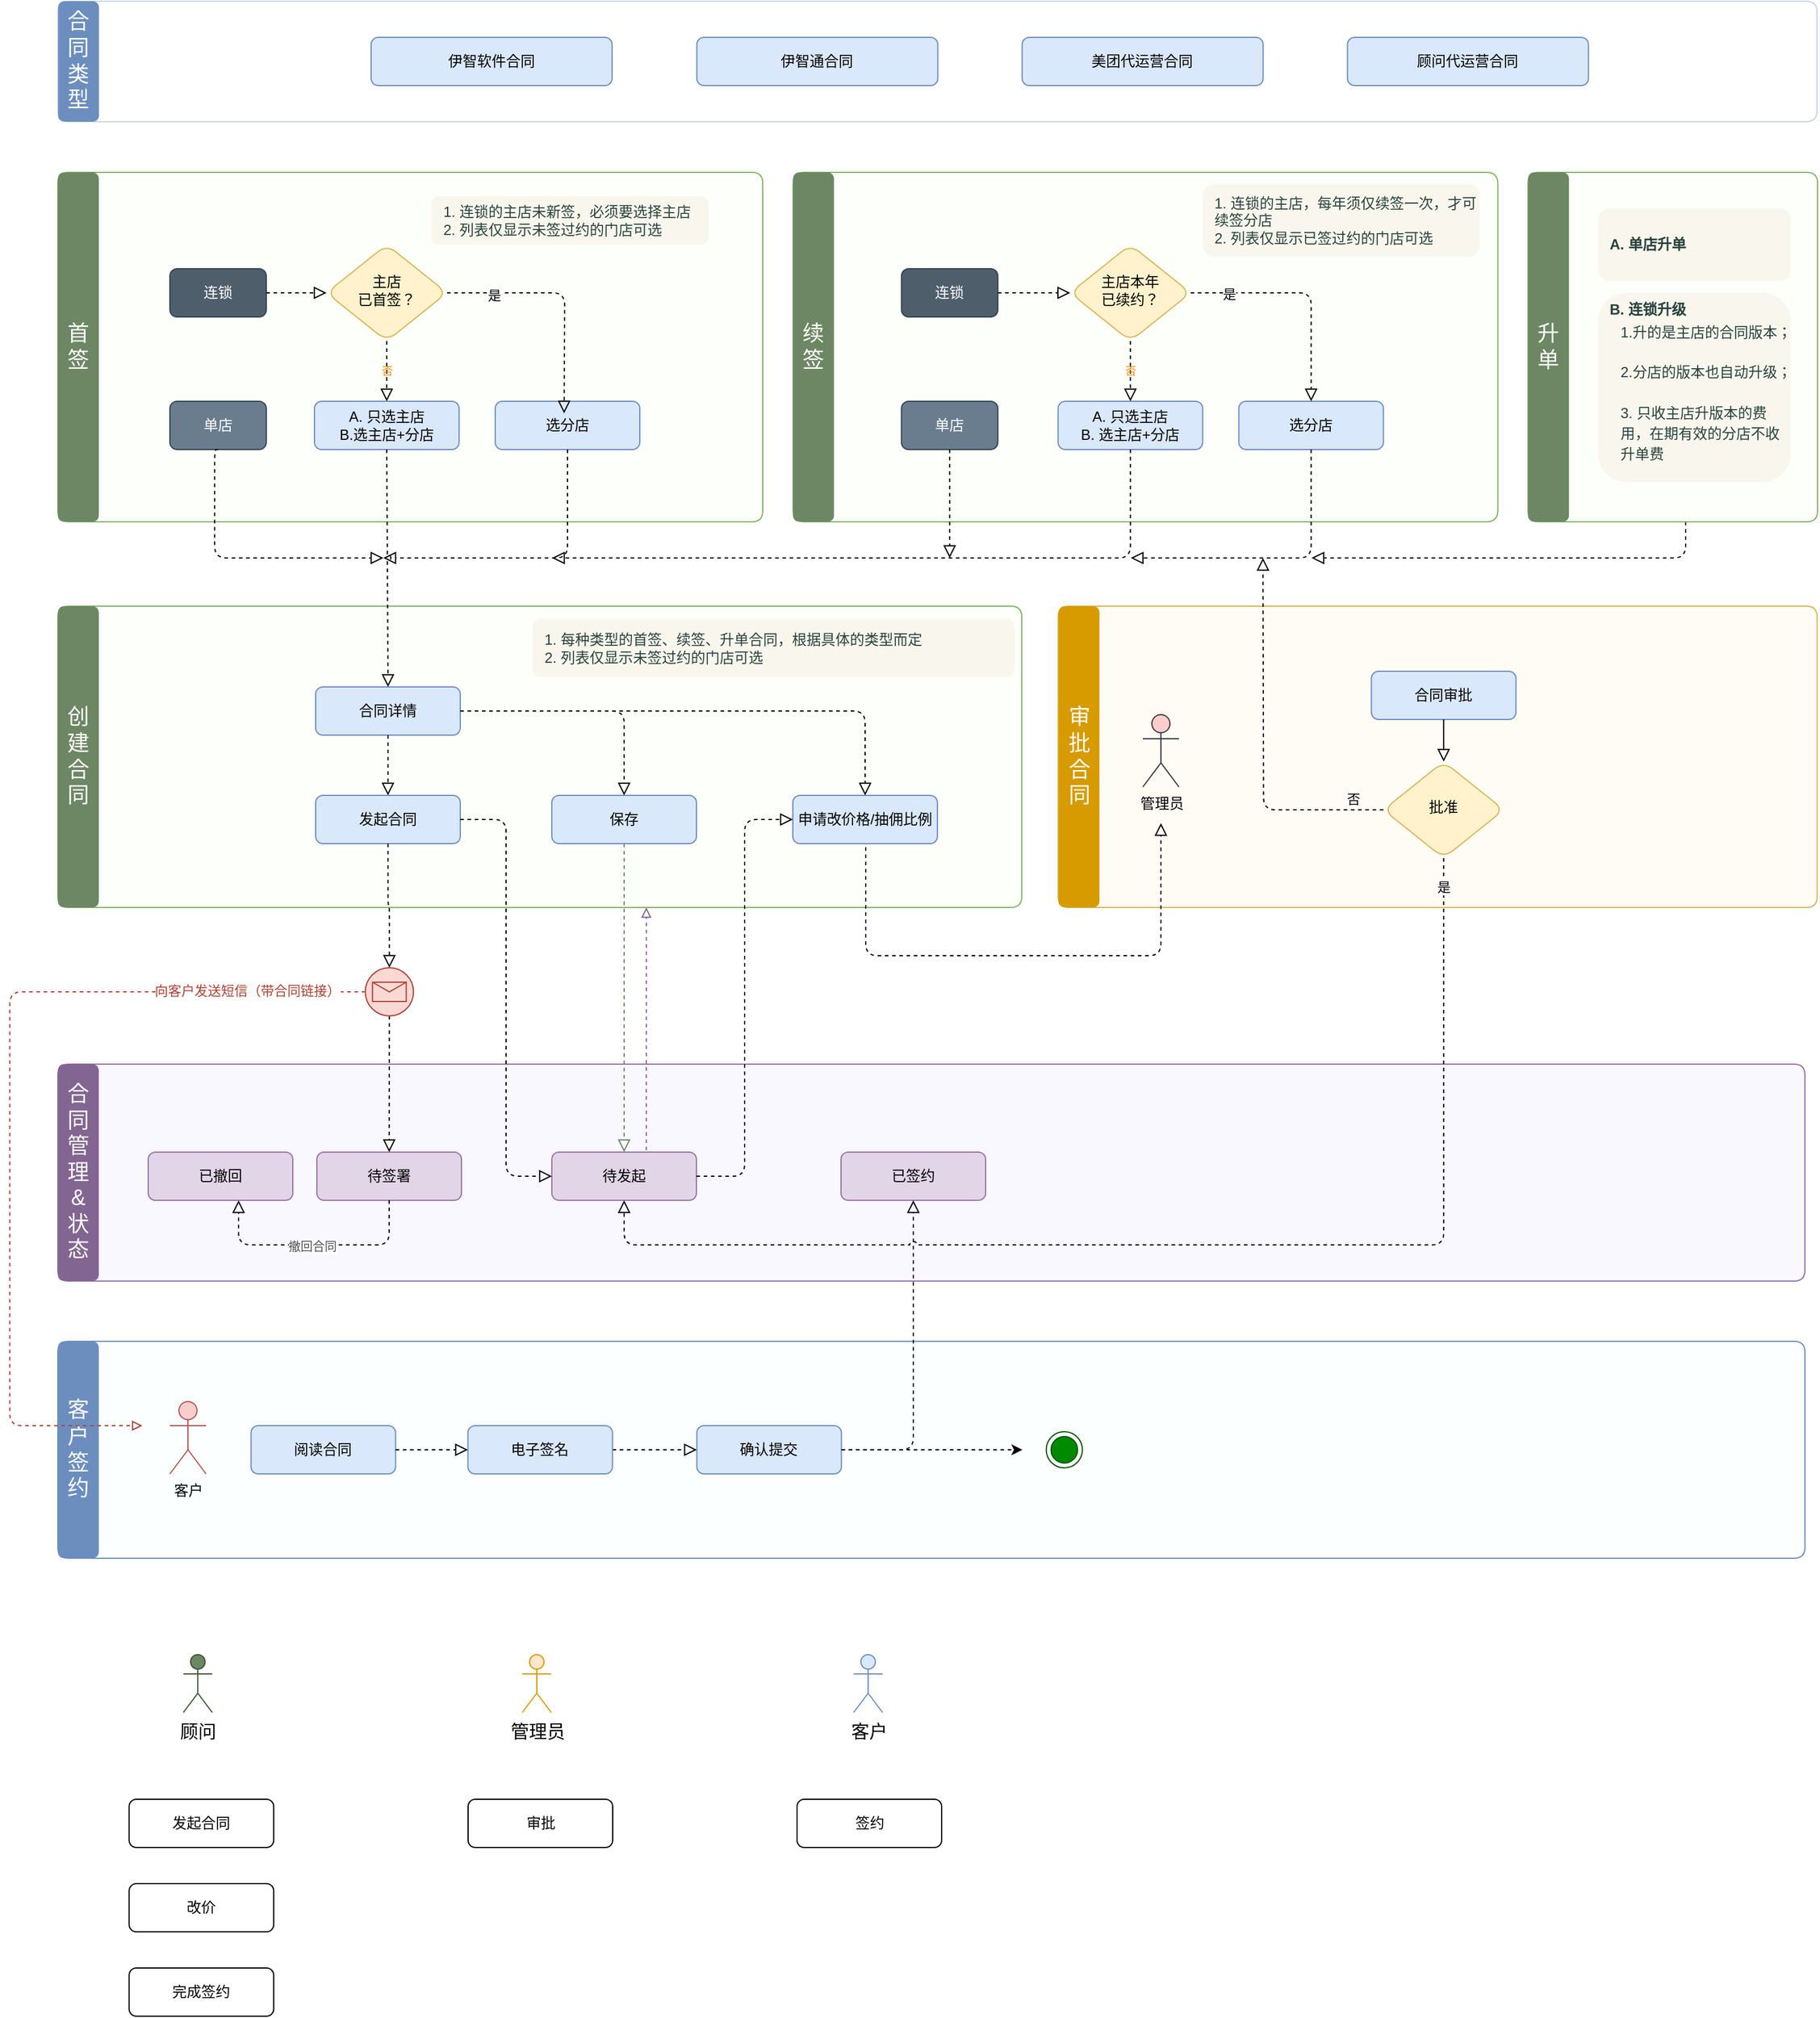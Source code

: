 <mxfile version="14.4.4" type="github" pages="2">
  <diagram id="C5RBs43oDa-KdzZeNtuy" name="合同签约">
    <mxGraphModel dx="3619" dy="2692" grid="1" gridSize="10" guides="1" tooltips="1" connect="1" arrows="1" fold="1" page="1" pageScale="1" pageWidth="827" pageHeight="1169" math="0" shadow="0">
      <root>
        <mxCell id="WIyWlLk6GJQsqaUBKTNV-0" />
        <mxCell id="WIyWlLk6GJQsqaUBKTNV-1" parent="WIyWlLk6GJQsqaUBKTNV-0" />
        <mxCell id="ug0V0p2KJz78mTbl74oe-62" value="Lane" style="swimlane;startSize=20;horizontal=0;fillColor=#d5e8d4;strokeColor=#82b366;swimlaneFillColor=#FDFFFA;arcSize=16;rounded=1;container=0;" vertex="1" parent="WIyWlLk6GJQsqaUBKTNV-1">
          <mxGeometry x="-939.83" y="-950" width="585" height="290" as="geometry">
            <mxRectangle x="-660" y="-740" width="30" height="50" as="alternateBounds" />
          </mxGeometry>
        </mxCell>
        <mxCell id="keEvcWe9_nsdeo778shN-0" value="续签" style="whiteSpace=wrap;html=1;fontSize=18;glass=0;strokeWidth=1;shadow=0;fillColor=#6d8764;fontColor=#ffffff;strokeColor=none;rounded=1;" parent="ug0V0p2KJz78mTbl74oe-62" vertex="1">
          <mxGeometry width="34" height="290" as="geometry" />
        </mxCell>
        <mxCell id="39W3sycP4qJBPkeKVRfO-146" value="单店" style="whiteSpace=wrap;html=1;fontSize=12;glass=0;strokeWidth=1;shadow=0;fillColor=#6A7D8F;strokeColor=#314354;fontColor=#ffffff;rounded=1;" parent="ug0V0p2KJz78mTbl74oe-62" vertex="1">
          <mxGeometry x="90" y="190" width="80" height="40" as="geometry" />
        </mxCell>
        <mxCell id="39W3sycP4qJBPkeKVRfO-141" value="A. 只选主店&lt;br&gt;B. 选主店+分店" style="whiteSpace=wrap;html=1;fontSize=12;glass=0;strokeWidth=1;shadow=0;fillColor=#dae8fc;strokeColor=#6c8ebf;rounded=1;" parent="ug0V0p2KJz78mTbl74oe-62" vertex="1">
          <mxGeometry x="220" y="190" width="120" height="40" as="geometry" />
        </mxCell>
        <mxCell id="39W3sycP4qJBPkeKVRfO-138" value="选分店" style="whiteSpace=wrap;html=1;fontSize=12;glass=0;strokeWidth=1;shadow=0;fillColor=#dae8fc;strokeColor=#6c8ebf;rounded=1;" parent="ug0V0p2KJz78mTbl74oe-62" vertex="1">
          <mxGeometry x="370" y="190" width="120" height="40" as="geometry" />
        </mxCell>
        <mxCell id="39W3sycP4qJBPkeKVRfO-119" value="主店本年&lt;br&gt;已续约？" style="rhombus;whiteSpace=wrap;html=1;shadow=0;fontFamily=Helvetica;fontSize=12;align=center;strokeWidth=1;spacing=6;spacingTop=-4;fillColor=#fff2cc;strokeColor=#d6b656;rounded=1;" parent="ug0V0p2KJz78mTbl74oe-62" vertex="1">
          <mxGeometry x="230" y="60" width="100" height="80" as="geometry" />
        </mxCell>
        <mxCell id="39W3sycP4qJBPkeKVRfO-147" value="连锁" style="whiteSpace=wrap;html=1;fontSize=12;glass=0;strokeWidth=1;shadow=0;fillColor=#4F5E6B;strokeColor=#314354;fontColor=#ffffff;rounded=1;" parent="ug0V0p2KJz78mTbl74oe-62" vertex="1">
          <mxGeometry x="90" y="80" width="80" height="40" as="geometry" />
        </mxCell>
        <mxCell id="hdKgFiHNt5B8iAR0eTGH-35" value="否" style="edgeStyle=orthogonalEdgeStyle;jumpStyle=arc;orthogonalLoop=1;jettySize=auto;html=1;exitX=0.5;exitY=1;exitDx=0;exitDy=0;entryX=0.5;entryY=0;entryDx=0;entryDy=0;shadow=0;labelBackgroundColor=none;endArrow=block;endFill=0;endSize=8;strokeWidth=1;dashed=1;fontSize=9;fontColor=#FF8800;startFill=0;" parent="ug0V0p2KJz78mTbl74oe-62" source="39W3sycP4qJBPkeKVRfO-119" target="39W3sycP4qJBPkeKVRfO-141" edge="1">
          <mxGeometry as="geometry">
            <mxPoint as="offset" />
          </mxGeometry>
        </mxCell>
        <mxCell id="hdKgFiHNt5B8iAR0eTGH-36" style="edgeStyle=orthogonalEdgeStyle;jumpStyle=arc;orthogonalLoop=1;jettySize=auto;html=1;exitX=1;exitY=0.5;exitDx=0;exitDy=0;entryX=0.5;entryY=0;entryDx=0;entryDy=0;shadow=0;labelBackgroundColor=none;endArrow=block;endFill=0;endSize=8;strokeWidth=1;dashed=1;fontSize=9;fontColor=#FF8800;startFill=0;" parent="ug0V0p2KJz78mTbl74oe-62" source="39W3sycP4qJBPkeKVRfO-119" target="39W3sycP4qJBPkeKVRfO-138" edge="1">
          <mxGeometry as="geometry" />
        </mxCell>
        <mxCell id="hdKgFiHNt5B8iAR0eTGH-38" value="是" style="edgeLabel;html=1;align=center;verticalAlign=middle;resizable=0;points=[];rounded=1;" parent="hdKgFiHNt5B8iAR0eTGH-36" vertex="1" connectable="0">
          <mxGeometry x="-0.662" y="-1" relative="1" as="geometry">
            <mxPoint as="offset" />
          </mxGeometry>
        </mxCell>
        <mxCell id="hdKgFiHNt5B8iAR0eTGH-34" style="edgeStyle=orthogonalEdgeStyle;jumpStyle=arc;orthogonalLoop=1;jettySize=auto;html=1;entryX=0;entryY=0.5;entryDx=0;entryDy=0;shadow=0;labelBackgroundColor=none;endArrow=block;endFill=0;endSize=8;strokeWidth=1;dashed=1;fontSize=9;fontColor=#FF8800;startFill=0;" parent="ug0V0p2KJz78mTbl74oe-62" source="39W3sycP4qJBPkeKVRfO-147" target="39W3sycP4qJBPkeKVRfO-119" edge="1">
          <mxGeometry as="geometry" />
        </mxCell>
        <mxCell id="keEvcWe9_nsdeo778shN-4" value="1. 连锁的主店，每年须仅续签一次，才可续签分店&#xa;2. 列表仅显示已签过约的门店可选" style="labelBackgroundColor=none;align=left;fillColor=#f9f7ed;spacingLeft=8;strokeColor=none;spacing=2;spacingBottom=0;verticalAlign=middle;whiteSpace=wrap;fontColor=#28423E;rounded=1;" parent="ug0V0p2KJz78mTbl74oe-62" vertex="1">
          <mxGeometry x="340" y="10" width="230" height="60" as="geometry" />
        </mxCell>
        <mxCell id="hdKgFiHNt5B8iAR0eTGH-15" value="Lane" style="swimlane;startSize=20;horizontal=0;fillColor=#d5e8d4;strokeColor=#82b366;swimlaneFillColor=#FDFFFA;rounded=1;" parent="WIyWlLk6GJQsqaUBKTNV-1" vertex="1">
          <mxGeometry x="-1550" y="-590" width="800" height="250" as="geometry">
            <mxRectangle x="-790" y="-120" width="30" height="50" as="alternateBounds" />
          </mxGeometry>
        </mxCell>
        <mxCell id="39W3sycP4qJBPkeKVRfO-82" value="合同详情" style="whiteSpace=wrap;html=1;fontSize=12;glass=0;strokeWidth=1;shadow=0;fillColor=#dae8fc;strokeColor=#6c8ebf;rounded=1;" parent="hdKgFiHNt5B8iAR0eTGH-15" vertex="1">
          <mxGeometry x="214" y="67" width="120" height="40" as="geometry" />
        </mxCell>
        <mxCell id="WIyWlLk6GJQsqaUBKTNV-3" value="发起合同" style="whiteSpace=wrap;html=1;fontSize=12;glass=0;strokeWidth=1;shadow=0;fillColor=#dae8fc;strokeColor=#6c8ebf;rounded=1;" parent="hdKgFiHNt5B8iAR0eTGH-15" vertex="1">
          <mxGeometry x="214" y="157" width="120" height="40" as="geometry" />
        </mxCell>
        <mxCell id="39W3sycP4qJBPkeKVRfO-96" value="保存" style="whiteSpace=wrap;html=1;fontSize=12;glass=0;strokeWidth=1;shadow=0;fillColor=#dae8fc;strokeColor=#6c8ebf;rounded=1;" parent="hdKgFiHNt5B8iAR0eTGH-15" vertex="1">
          <mxGeometry x="410" y="157" width="120" height="40" as="geometry" />
        </mxCell>
        <mxCell id="39W3sycP4qJBPkeKVRfO-97" value="申请改价格/抽佣比例" style="whiteSpace=wrap;html=1;fontSize=12;glass=0;strokeWidth=1;shadow=0;fillColor=#dae8fc;strokeColor=#6c8ebf;rounded=1;" parent="hdKgFiHNt5B8iAR0eTGH-15" vertex="1">
          <mxGeometry x="610" y="157" width="120" height="40" as="geometry" />
        </mxCell>
        <mxCell id="39W3sycP4qJBPkeKVRfO-85" style="edgeStyle=none;orthogonalLoop=1;jettySize=auto;html=1;exitX=0.5;exitY=1;exitDx=0;exitDy=0;entryX=0.5;entryY=0;entryDx=0;entryDy=0;shadow=0;labelBackgroundColor=none;endArrow=block;endFill=0;endSize=8;strokeWidth=1;jumpStyle=arc;dashed=1;" parent="hdKgFiHNt5B8iAR0eTGH-15" source="39W3sycP4qJBPkeKVRfO-82" target="WIyWlLk6GJQsqaUBKTNV-3" edge="1">
          <mxGeometry relative="1" as="geometry" />
        </mxCell>
        <mxCell id="39W3sycP4qJBPkeKVRfO-136" style="edgeStyle=orthogonalEdgeStyle;jumpStyle=arc;orthogonalLoop=1;jettySize=auto;html=1;exitX=1;exitY=0.5;exitDx=0;exitDy=0;entryX=0.5;entryY=0;entryDx=0;entryDy=0;shadow=0;labelBackgroundColor=none;startArrow=none;startFill=0;endArrow=block;endFill=0;endSize=8;strokeWidth=1;fontSize=9;fontColor=#FF8800;dashed=1;" parent="hdKgFiHNt5B8iAR0eTGH-15" source="39W3sycP4qJBPkeKVRfO-82" target="39W3sycP4qJBPkeKVRfO-96" edge="1">
          <mxGeometry relative="1" as="geometry" />
        </mxCell>
        <mxCell id="39W3sycP4qJBPkeKVRfO-135" style="edgeStyle=orthogonalEdgeStyle;jumpStyle=arc;orthogonalLoop=1;jettySize=auto;html=1;entryX=0.5;entryY=0;entryDx=0;entryDy=0;shadow=0;labelBackgroundColor=none;startArrow=none;startFill=0;endArrow=block;endFill=0;endSize=8;strokeWidth=1;fontSize=9;fontColor=#FF8800;dashed=1;" parent="hdKgFiHNt5B8iAR0eTGH-15" source="39W3sycP4qJBPkeKVRfO-82" target="39W3sycP4qJBPkeKVRfO-97" edge="1">
          <mxGeometry relative="1" as="geometry" />
        </mxCell>
        <mxCell id="C-Nj897b1dJz2E4-wclC-3" value="创建合同" style="whiteSpace=wrap;html=1;fontSize=18;glass=0;strokeWidth=1;shadow=0;fillColor=#6d8764;fontColor=#ffffff;strokeColor=none;rounded=1;" vertex="1" parent="hdKgFiHNt5B8iAR0eTGH-15">
          <mxGeometry width="34" height="250" as="geometry" />
        </mxCell>
        <mxCell id="C-Nj897b1dJz2E4-wclC-5" value="1. 每种类型的首签、续签、升单合同，根据具体的类型而定&lt;br&gt;2. 列表仅显示未签过约的门店可选" style="whiteSpace=wrap;labelBackgroundColor=none;align=left;fillColor=#f9f7ed;spacingLeft=8;strokeColor=none;spacing=2;spacingBottom=0;verticalAlign=middle;html=1;fontColor=#28423E;rounded=1;" vertex="1" parent="hdKgFiHNt5B8iAR0eTGH-15">
          <mxGeometry x="394" y="10" width="400" height="49" as="geometry" />
        </mxCell>
        <mxCell id="hdKgFiHNt5B8iAR0eTGH-7" value="客户签约" style="swimlane;startSize=20;horizontal=0;fillColor=#dae8fc;strokeColor=#6c8ebf;swimlaneFillColor=#FCFFFF;rounded=1;" parent="WIyWlLk6GJQsqaUBKTNV-1" vertex="1">
          <mxGeometry x="-1550" y="20" width="1450" height="180" as="geometry">
            <mxRectangle x="-793" y="930" width="30" height="50" as="alternateBounds" />
          </mxGeometry>
        </mxCell>
        <mxCell id="39W3sycP4qJBPkeKVRfO-140" value="客户" style="shape=umlActor;verticalLabelPosition=bottom;verticalAlign=top;html=1;fillColor=#f8cecc;strokeColor=#b85450;rounded=1;" parent="hdKgFiHNt5B8iAR0eTGH-7" vertex="1">
          <mxGeometry x="93" y="50" width="30" height="60" as="geometry" />
        </mxCell>
        <mxCell id="39W3sycP4qJBPkeKVRfO-107" value="确认提交" style="whiteSpace=wrap;html=1;fontSize=12;glass=0;strokeWidth=1;shadow=0;fillColor=#dae8fc;strokeColor=#6c8ebf;rounded=1;" parent="hdKgFiHNt5B8iAR0eTGH-7" vertex="1">
          <mxGeometry x="530.33" y="70" width="120" height="40" as="geometry" />
        </mxCell>
        <mxCell id="C-Nj897b1dJz2E4-wclC-29" value="阅读合同" style="whiteSpace=wrap;html=1;fontSize=12;glass=0;strokeWidth=1;shadow=0;fillColor=#dae8fc;strokeColor=#6c8ebf;rounded=1;" vertex="1" parent="hdKgFiHNt5B8iAR0eTGH-7">
          <mxGeometry x="160.33" y="70" width="120" height="40" as="geometry" />
        </mxCell>
        <mxCell id="C-Nj897b1dJz2E4-wclC-34" style="edgeStyle=orthogonalEdgeStyle;orthogonalLoop=1;jettySize=auto;html=1;exitX=1;exitY=0.5;exitDx=0;exitDy=0;entryX=0;entryY=0.5;entryDx=0;entryDy=0;fontColor=#000000;shadow=0;dashed=1;strokeWidth=1;labelBackgroundColor=none;endFill=0;endArrow=block;endSize=8;startSize=8;" edge="1" parent="hdKgFiHNt5B8iAR0eTGH-7" source="C-Nj897b1dJz2E4-wclC-32" target="39W3sycP4qJBPkeKVRfO-107">
          <mxGeometry relative="1" as="geometry" />
        </mxCell>
        <mxCell id="C-Nj897b1dJz2E4-wclC-32" value="电子签名" style="whiteSpace=wrap;html=1;fontSize=12;glass=0;strokeWidth=1;shadow=0;fillColor=#dae8fc;strokeColor=#6c8ebf;rounded=1;" vertex="1" parent="hdKgFiHNt5B8iAR0eTGH-7">
          <mxGeometry x="340.33" y="70" width="120" height="40" as="geometry" />
        </mxCell>
        <mxCell id="C-Nj897b1dJz2E4-wclC-33" value="" style="edgeStyle=orthogonalEdgeStyle;orthogonalLoop=1;jettySize=auto;html=1;fontColor=#000000;shadow=0;dashed=1;strokeWidth=1;labelBackgroundColor=none;endFill=0;endArrow=block;endSize=8;startSize=8;" edge="1" parent="hdKgFiHNt5B8iAR0eTGH-7" source="C-Nj897b1dJz2E4-wclC-29" target="C-Nj897b1dJz2E4-wclC-32">
          <mxGeometry relative="1" as="geometry" />
        </mxCell>
        <mxCell id="39W3sycP4qJBPkeKVRfO-122" value="" style="ellipse;html=1;shape=endState;fillColor=#008a00;strokeColor=#005700;fontColor=#ffffff;rounded=1;" parent="hdKgFiHNt5B8iAR0eTGH-7" vertex="1">
          <mxGeometry x="820.33" y="75" width="30" height="30" as="geometry" />
        </mxCell>
        <mxCell id="C-Nj897b1dJz2E4-wclC-36" value="客户签约" style="whiteSpace=wrap;html=1;fontSize=18;glass=0;strokeWidth=1;shadow=0;fontColor=#ffffff;strokeColor=none;fillColor=#6C8EBF;rounded=1;" vertex="1" parent="hdKgFiHNt5B8iAR0eTGH-7">
          <mxGeometry width="34" height="180" as="geometry" />
        </mxCell>
        <mxCell id="hdKgFiHNt5B8iAR0eTGH-13" value="合同状态" style="swimlane;startSize=20;horizontal=0;fillColor=#e1d5e7;strokeColor=#9673a6;swimlaneFillColor=#F9F7FF;rounded=1;" parent="WIyWlLk6GJQsqaUBKTNV-1" vertex="1">
          <mxGeometry x="-1550" y="-210" width="1450" height="180" as="geometry" />
        </mxCell>
        <mxCell id="39W3sycP4qJBPkeKVRfO-92" value="已撤回" style="whiteSpace=wrap;html=1;fontSize=12;glass=0;strokeWidth=1;shadow=0;fillColor=#e1d5e7;strokeColor=#9673a6;rounded=1;" parent="hdKgFiHNt5B8iAR0eTGH-13" vertex="1">
          <mxGeometry x="75" y="73" width="120" height="40" as="geometry" />
        </mxCell>
        <mxCell id="39W3sycP4qJBPkeKVRfO-86" value="待签署" style="whiteSpace=wrap;html=1;fontSize=12;glass=0;strokeWidth=1;shadow=0;fillColor=#e1d5e7;strokeColor=#9673a6;rounded=1;" parent="hdKgFiHNt5B8iAR0eTGH-13" vertex="1">
          <mxGeometry x="215" y="73" width="120" height="40" as="geometry" />
        </mxCell>
        <mxCell id="39W3sycP4qJBPkeKVRfO-94" value="待发起" style="whiteSpace=wrap;html=1;fontSize=12;glass=0;strokeWidth=1;shadow=0;fillColor=#e1d5e7;strokeColor=#9673a6;rounded=1;" parent="hdKgFiHNt5B8iAR0eTGH-13" vertex="1">
          <mxGeometry x="410" y="73" width="120" height="40" as="geometry" />
        </mxCell>
        <mxCell id="39W3sycP4qJBPkeKVRfO-150" style="edgeStyle=orthogonalEdgeStyle;jumpStyle=arc;orthogonalLoop=1;jettySize=auto;html=1;exitX=0.5;exitY=1;exitDx=0;exitDy=0;shadow=0;labelBackgroundColor=none;startArrow=none;endArrow=block;endFill=0;endSize=8;strokeWidth=1;fontSize=11;fontColor=#000000;dashed=1;startSize=8;" parent="hdKgFiHNt5B8iAR0eTGH-13" source="39W3sycP4qJBPkeKVRfO-86" target="39W3sycP4qJBPkeKVRfO-92" edge="1">
          <mxGeometry relative="1" as="geometry">
            <mxPoint x="487" y="113" as="sourcePoint" />
            <Array as="points">
              <mxPoint x="275" y="150" />
              <mxPoint x="150" y="150" />
            </Array>
          </mxGeometry>
        </mxCell>
        <mxCell id="39W3sycP4qJBPkeKVRfO-151" value="撤回合同" style="edgeLabel;html=1;align=center;verticalAlign=middle;resizable=0;points=[];fontSize=10;fontColor=#4D4D4D;rounded=1;" parent="39W3sycP4qJBPkeKVRfO-150" vertex="1" connectable="0">
          <mxGeometry x="-0.175" y="1" relative="1" as="geometry">
            <mxPoint x="-19" as="offset" />
          </mxGeometry>
        </mxCell>
        <mxCell id="hdKgFiHNt5B8iAR0eTGH-17" value="已签约" style="whiteSpace=wrap;html=1;fontSize=12;glass=0;strokeWidth=1;shadow=0;fillColor=#e1d5e7;strokeColor=#9673a6;rounded=1;" parent="hdKgFiHNt5B8iAR0eTGH-13" vertex="1">
          <mxGeometry x="650" y="73" width="120" height="40" as="geometry" />
        </mxCell>
        <mxCell id="C-Nj897b1dJz2E4-wclC-28" value="合同管理&lt;br&gt;&amp;amp;&lt;br&gt;状态" style="whiteSpace=wrap;html=1;fontSize=18;glass=0;strokeWidth=1;shadow=0;fontColor=#ffffff;strokeColor=none;fillColor=#836591;rounded=1;" vertex="1" parent="hdKgFiHNt5B8iAR0eTGH-13">
          <mxGeometry width="34" height="180" as="geometry" />
        </mxCell>
        <mxCell id="hdKgFiHNt5B8iAR0eTGH-4" value="" style="edgeStyle=orthogonalEdgeStyle;orthogonalLoop=1;jettySize=auto;html=1;endArrow=block;endFill=0;startSize=8;endSize=8;dashed=1;" parent="WIyWlLk6GJQsqaUBKTNV-1" source="WIyWlLk6GJQsqaUBKTNV-3" target="hdKgFiHNt5B8iAR0eTGH-2" edge="1">
          <mxGeometry relative="1" as="geometry" />
        </mxCell>
        <mxCell id="39W3sycP4qJBPkeKVRfO-160" value="Pool" style="swimlane;html=1;horizontal=0;startSize=20;labelBackgroundColor=#F0F0F0;fontSize=10;align=left;swimlaneFillColor=#FFFBF5;strokeColor=#d6b656;fillColor=#fff2cc;rounded=1;" parent="WIyWlLk6GJQsqaUBKTNV-1" vertex="1">
          <mxGeometry x="-719.83" y="-590" width="630" height="250" as="geometry">
            <mxRectangle x="390" y="-120" width="30" height="50" as="alternateBounds" />
          </mxGeometry>
        </mxCell>
        <mxCell id="39W3sycP4qJBPkeKVRfO-139" value="管理员" style="shape=umlActor;verticalLabelPosition=bottom;verticalAlign=top;html=1;fillColor=#ffcccc;strokeColor=#36393d;rounded=1;" parent="39W3sycP4qJBPkeKVRfO-160" vertex="1">
          <mxGeometry x="70.33" y="90" width="30" height="60" as="geometry" />
        </mxCell>
        <mxCell id="39W3sycP4qJBPkeKVRfO-99" value="合同审批" style="whiteSpace=wrap;html=1;fontSize=12;glass=0;strokeWidth=1;shadow=0;fillColor=#dae8fc;strokeColor=#6c8ebf;rounded=1;" parent="39W3sycP4qJBPkeKVRfO-160" vertex="1">
          <mxGeometry x="260" y="54" width="120" height="40" as="geometry" />
        </mxCell>
        <mxCell id="39W3sycP4qJBPkeKVRfO-101" value="批准" style="rhombus;whiteSpace=wrap;html=1;shadow=0;strokeColor=#d6b656;strokeWidth=1;fillColor=#fff2cc;spacing=6;spacingTop=-4;rounded=1;" parent="39W3sycP4qJBPkeKVRfO-160" vertex="1">
          <mxGeometry x="270" y="129" width="100" height="80" as="geometry" />
        </mxCell>
        <mxCell id="39W3sycP4qJBPkeKVRfO-102" value="" style="edgeStyle=none;orthogonalLoop=1;jettySize=auto;html=1;shadow=0;labelBackgroundColor=none;endArrow=block;endFill=0;endSize=8;strokeColor=#000000;strokeWidth=1;jumpStyle=arc;" parent="39W3sycP4qJBPkeKVRfO-160" source="39W3sycP4qJBPkeKVRfO-99" target="39W3sycP4qJBPkeKVRfO-101" edge="1">
          <mxGeometry x="-10" y="-20" as="geometry" />
        </mxCell>
        <mxCell id="C-Nj897b1dJz2E4-wclC-18" value="审批合同" style="whiteSpace=wrap;html=1;fontSize=18;glass=0;strokeWidth=1;shadow=0;strokeColor=none;fillColor=#D79B00;fontColor=#FFFFFF;rounded=1;" vertex="1" parent="39W3sycP4qJBPkeKVRfO-160">
          <mxGeometry x="0.33" width="34" height="250" as="geometry" />
        </mxCell>
        <mxCell id="hdKgFiHNt5B8iAR0eTGH-6" style="edgeStyle=orthogonalEdgeStyle;orthogonalLoop=1;jettySize=auto;html=1;exitX=0;exitY=0.5;exitDx=0;exitDy=0;startArrow=none;startFill=0;endArrow=block;endFill=0;jumpStyle=arc;dashed=1;strokeColor=#ae4132;fillColor=#fad9d5;" parent="WIyWlLk6GJQsqaUBKTNV-1" source="hdKgFiHNt5B8iAR0eTGH-2" edge="1">
          <mxGeometry relative="1" as="geometry">
            <mxPoint x="-1479.83" y="90" as="targetPoint" />
            <Array as="points">
              <mxPoint x="-1589.83" y="-270" />
              <mxPoint x="-1589.83" y="90" />
            </Array>
          </mxGeometry>
        </mxCell>
        <mxCell id="2lxDM8EpAbikMeBgvHTp-0" value="向客户发送短信（带合同链接）" style="edgeLabel;html=1;align=center;verticalAlign=middle;resizable=0;points=[];fontColor=#AE4132;rounded=1;" parent="hdKgFiHNt5B8iAR0eTGH-6" vertex="1" connectable="0">
          <mxGeometry x="-0.802" relative="1" as="geometry">
            <mxPoint x="-22.67" y="-1" as="offset" />
          </mxGeometry>
        </mxCell>
        <mxCell id="hdKgFiHNt5B8iAR0eTGH-66" style="edgeStyle=orthogonalEdgeStyle;jumpStyle=arc;orthogonalLoop=1;jettySize=auto;html=1;exitX=0.5;exitY=1;exitDx=0;exitDy=0;entryX=0.5;entryY=0;entryDx=0;entryDy=0;shadow=0;dashed=1;labelBackgroundColor=none;startSize=8;endArrow=block;endFill=0;endSize=8;strokeWidth=1;" parent="WIyWlLk6GJQsqaUBKTNV-1" source="hdKgFiHNt5B8iAR0eTGH-2" target="39W3sycP4qJBPkeKVRfO-86" edge="1">
          <mxGeometry relative="1" as="geometry" />
        </mxCell>
        <mxCell id="hdKgFiHNt5B8iAR0eTGH-2" value="" style="shape=mxgraph.bpmn.shape;html=1;verticalLabelPosition=bottom;labelBackgroundColor=#ffffff;verticalAlign=top;align=center;perimeter=ellipsePerimeter;outlineConnect=0;outline=standard;symbol=message;strokeColor=#ae4132;fillColor=#fad9d5;direction=east;rounded=1;" parent="WIyWlLk6GJQsqaUBKTNV-1" vertex="1">
          <mxGeometry x="-1294.83" y="-290" width="40" height="40" as="geometry" />
        </mxCell>
        <mxCell id="hdKgFiHNt5B8iAR0eTGH-14" value="Lane" style="swimlane;startSize=20;horizontal=0;fillColor=#d5e8d4;strokeColor=#82b366;swimlaneFillColor=#FDFFFA;container=0;rounded=1;" parent="WIyWlLk6GJQsqaUBKTNV-1" vertex="1">
          <mxGeometry x="-1550" y="-950" width="585" height="290" as="geometry">
            <mxRectangle x="-1303" y="-780" width="30" height="50" as="alternateBounds" />
          </mxGeometry>
        </mxCell>
        <mxCell id="keEvcWe9_nsdeo778shN-1" value="1. 连锁的主店未新签，必须要选择主店&lt;br&gt;2. 列表仅显示未签过约的门店可选" style="whiteSpace=wrap;labelBackgroundColor=none;align=left;fillColor=#f9f7ed;spacingLeft=8;strokeColor=none;spacing=2;spacingBottom=0;verticalAlign=middle;html=1;fontColor=#28423E;rounded=1;" parent="hdKgFiHNt5B8iAR0eTGH-14" vertex="1">
          <mxGeometry x="310.0" y="20" width="230" height="40" as="geometry" />
        </mxCell>
        <mxCell id="39W3sycP4qJBPkeKVRfO-126" value="首签" style="whiteSpace=wrap;html=1;fontSize=18;glass=0;strokeWidth=1;shadow=0;fillColor=#6d8764;fontColor=#ffffff;strokeColor=none;rounded=1;" parent="hdKgFiHNt5B8iAR0eTGH-14" vertex="1">
          <mxGeometry width="34" height="290" as="geometry" />
        </mxCell>
        <mxCell id="39W3sycP4qJBPkeKVRfO-129" value="连锁" style="whiteSpace=wrap;html=1;fontSize=12;glass=0;strokeWidth=1;shadow=0;strokeColor=#314354;fontColor=#ffffff;fillColor=#4F5E6B;rounded=1;" parent="hdKgFiHNt5B8iAR0eTGH-14" vertex="1">
          <mxGeometry x="93" y="80" width="80" height="40" as="geometry" />
        </mxCell>
        <mxCell id="hdKgFiHNt5B8iAR0eTGH-39" value="主店&lt;br&gt;已首签？" style="rhombus;whiteSpace=wrap;html=1;shadow=0;fontFamily=Helvetica;fontSize=12;align=center;strokeWidth=1;spacing=6;spacingTop=-4;fillColor=#fff2cc;strokeColor=#d6b656;rounded=1;" parent="hdKgFiHNt5B8iAR0eTGH-14" vertex="1">
          <mxGeometry x="223" y="60" width="100" height="80" as="geometry" />
        </mxCell>
        <mxCell id="hdKgFiHNt5B8iAR0eTGH-41" value="选分店" style="whiteSpace=wrap;html=1;fontSize=12;glass=0;strokeWidth=1;shadow=0;fillColor=#dae8fc;strokeColor=#6c8ebf;rounded=1;" parent="hdKgFiHNt5B8iAR0eTGH-14" vertex="1">
          <mxGeometry x="363" y="190" width="120" height="40" as="geometry" />
        </mxCell>
        <mxCell id="39W3sycP4qJBPkeKVRfO-114" value="A. 只选主店&lt;br&gt;B.选主店+分店" style="whiteSpace=wrap;html=1;fontSize=12;glass=0;strokeWidth=1;shadow=0;fillColor=#dae8fc;strokeColor=#6c8ebf;rounded=1;" parent="hdKgFiHNt5B8iAR0eTGH-14" vertex="1">
          <mxGeometry x="213" y="190" width="120" height="40" as="geometry" />
        </mxCell>
        <mxCell id="39W3sycP4qJBPkeKVRfO-128" value="单店" style="whiteSpace=wrap;html=1;fontSize=12;glass=0;strokeWidth=1;shadow=0;strokeColor=#314354;fontColor=#ffffff;fillColor=#6A7D8F;rounded=1;" parent="hdKgFiHNt5B8iAR0eTGH-14" vertex="1">
          <mxGeometry x="93" y="190" width="80" height="40" as="geometry" />
        </mxCell>
        <mxCell id="hdKgFiHNt5B8iAR0eTGH-40" style="edgeStyle=orthogonalEdgeStyle;jumpStyle=arc;orthogonalLoop=1;jettySize=auto;html=1;exitX=1;exitY=0.5;exitDx=0;exitDy=0;shadow=0;labelBackgroundColor=none;endArrow=block;endFill=0;endSize=8;strokeWidth=1;dashed=1;fontSize=9;fontColor=#FF8800;startFill=0;" parent="hdKgFiHNt5B8iAR0eTGH-14" source="39W3sycP4qJBPkeKVRfO-129" target="hdKgFiHNt5B8iAR0eTGH-39" edge="1">
          <mxGeometry as="geometry" />
        </mxCell>
        <mxCell id="hdKgFiHNt5B8iAR0eTGH-44" value="否" style="edgeStyle=orthogonalEdgeStyle;jumpStyle=arc;orthogonalLoop=1;jettySize=auto;html=1;exitX=0.5;exitY=1;exitDx=0;exitDy=0;entryX=0.5;entryY=0;entryDx=0;entryDy=0;shadow=0;labelBackgroundColor=none;endArrow=block;endFill=0;endSize=8;strokeWidth=1;dashed=1;fontSize=9;fontColor=#FF8800;startFill=0;" parent="hdKgFiHNt5B8iAR0eTGH-14" source="hdKgFiHNt5B8iAR0eTGH-39" target="39W3sycP4qJBPkeKVRfO-114" edge="1">
          <mxGeometry as="geometry">
            <mxPoint as="offset" />
          </mxGeometry>
        </mxCell>
        <mxCell id="hdKgFiHNt5B8iAR0eTGH-16" style="edgeStyle=orthogonalEdgeStyle;jumpStyle=arc;orthogonalLoop=1;jettySize=auto;html=1;exitX=1;exitY=0.5;exitDx=0;exitDy=0;entryX=0;entryY=0.5;entryDx=0;entryDy=0;shadow=0;labelBackgroundColor=none;startSize=8;endArrow=block;endFill=0;endSize=8;strokeWidth=1;dashed=1;" parent="WIyWlLk6GJQsqaUBKTNV-1" source="39W3sycP4qJBPkeKVRfO-94" target="39W3sycP4qJBPkeKVRfO-97" edge="1">
          <mxGeometry relative="1" as="geometry" />
        </mxCell>
        <mxCell id="hdKgFiHNt5B8iAR0eTGH-18" style="edgeStyle=orthogonalEdgeStyle;jumpStyle=arc;orthogonalLoop=1;jettySize=auto;html=1;exitX=1;exitY=0.5;exitDx=0;exitDy=0;entryX=0.5;entryY=1;entryDx=0;entryDy=0;shadow=0;labelBackgroundColor=none;startSize=8;endArrow=block;endFill=0;endSize=8;strokeWidth=1;dashed=1;" parent="WIyWlLk6GJQsqaUBKTNV-1" source="39W3sycP4qJBPkeKVRfO-107" target="hdKgFiHNt5B8iAR0eTGH-17" edge="1">
          <mxGeometry relative="1" as="geometry" />
        </mxCell>
        <mxCell id="hdKgFiHNt5B8iAR0eTGH-32" style="edgeStyle=orthogonalEdgeStyle;jumpStyle=arc;orthogonalLoop=1;jettySize=auto;html=1;exitX=0.5;exitY=1;exitDx=0;exitDy=0;shadow=0;labelBackgroundColor=none;endArrow=block;endFill=0;endSize=8;strokeWidth=1;dashed=1;fontSize=9;fontColor=#FF8800;startFill=0;" parent="WIyWlLk6GJQsqaUBKTNV-1" source="39W3sycP4qJBPkeKVRfO-141" edge="1">
          <mxGeometry relative="1" as="geometry">
            <mxPoint x="-1139.83" y="-630" as="targetPoint" />
            <Array as="points">
              <mxPoint x="-659.5" y="-630" />
            </Array>
          </mxGeometry>
        </mxCell>
        <mxCell id="hdKgFiHNt5B8iAR0eTGH-37" style="edgeStyle=orthogonalEdgeStyle;jumpStyle=arc;orthogonalLoop=1;jettySize=auto;html=1;exitX=0.5;exitY=1;exitDx=0;exitDy=0;shadow=0;labelBackgroundColor=none;endArrow=block;endFill=0;endSize=8;strokeWidth=1;dashed=1;fontSize=9;fontColor=#FF8800;startFill=0;" parent="WIyWlLk6GJQsqaUBKTNV-1" source="39W3sycP4qJBPkeKVRfO-138" edge="1">
          <mxGeometry relative="1" as="geometry">
            <mxPoint x="-659.5" y="-630" as="targetPoint" />
            <Array as="points">
              <mxPoint x="-509.5" y="-630" />
            </Array>
          </mxGeometry>
        </mxCell>
        <mxCell id="hdKgFiHNt5B8iAR0eTGH-45" style="edgeStyle=orthogonalEdgeStyle;jumpStyle=arc;orthogonalLoop=1;jettySize=auto;html=1;shadow=0;labelBackgroundColor=none;endArrow=block;endFill=0;endSize=8;strokeWidth=1;exitX=0.5;exitY=1;exitDx=0;exitDy=0;dashed=1;fontSize=9;fontColor=#FF8800;startFill=0;" parent="WIyWlLk6GJQsqaUBKTNV-1" source="hdKgFiHNt5B8iAR0eTGH-41" edge="1">
          <mxGeometry relative="1" as="geometry">
            <mxPoint x="-1279.83" y="-630" as="targetPoint" />
            <Array as="points">
              <mxPoint x="-1129.83" y="-630" />
              <mxPoint x="-1279.83" y="-630" />
            </Array>
          </mxGeometry>
        </mxCell>
        <mxCell id="ug0V0p2KJz78mTbl74oe-11" style="edgeStyle=orthogonalEdgeStyle;jumpStyle=arc;jumpSize=8;orthogonalLoop=1;jettySize=auto;html=1;dashed=1;startArrow=none;startFill=0;endArrow=block;endFill=0;endSize=8;strokeColor=#000000;fontSize=9;fontColor=#FF8800;shadow=0;strokeWidth=1;labelBackgroundColor=none;" edge="1" parent="WIyWlLk6GJQsqaUBKTNV-1">
          <mxGeometry relative="1" as="geometry">
            <mxPoint x="-509.5" y="-630" as="targetPoint" />
            <mxPoint x="-199" y="-660" as="sourcePoint" />
            <Array as="points">
              <mxPoint x="-199.5" y="-660" />
              <mxPoint x="-199.5" y="-630" />
            </Array>
          </mxGeometry>
        </mxCell>
        <mxCell id="hdKgFiHNt5B8iAR0eTGH-48" value="Lane" style="swimlane;startSize=20;horizontal=0;fillColor=#d5e8d4;strokeColor=#82b366;swimlaneFillColor=#FDFFFA;rounded=1;" parent="WIyWlLk6GJQsqaUBKTNV-1" vertex="1">
          <mxGeometry x="-329.83" y="-950" width="240.33" height="290" as="geometry" />
        </mxCell>
        <mxCell id="hdKgFiHNt5B8iAR0eTGH-53" value="否" style="edgeStyle=orthogonalEdgeStyle;jumpStyle=arc;orthogonalLoop=1;jettySize=auto;html=1;exitX=0.5;exitY=1;exitDx=0;exitDy=0;entryX=0.5;entryY=0;entryDx=0;entryDy=0;shadow=0;labelBackgroundColor=none;startSize=8;endArrow=block;endFill=0;endSize=8;strokeWidth=1;" parent="hdKgFiHNt5B8iAR0eTGH-48" edge="1">
          <mxGeometry x="-0.5" y="10" relative="1" as="geometry">
            <mxPoint as="offset" />
            <mxPoint x="390" y="100" as="sourcePoint" />
          </mxGeometry>
        </mxCell>
        <mxCell id="keEvcWe9_nsdeo778shN-5" value="升单" style="whiteSpace=wrap;html=1;fontSize=18;glass=0;strokeWidth=1;shadow=0;fillColor=#6d8764;fontColor=#ffffff;strokeColor=none;rounded=1;" parent="hdKgFiHNt5B8iAR0eTGH-48" vertex="1">
          <mxGeometry width="34" height="290" as="geometry" />
        </mxCell>
        <mxCell id="C-Nj897b1dJz2E4-wclC-6" value="A. 单店升单" style="labelBackgroundColor=none;align=left;fillColor=#f9f7ed;spacingLeft=8;strokeColor=none;spacing=2;spacingBottom=0;verticalAlign=middle;whiteSpace=wrap;fontColor=#28423E;fontStyle=1;rounded=1;" vertex="1" parent="hdKgFiHNt5B8iAR0eTGH-48">
          <mxGeometry x="58.17" y="30" width="160" height="60" as="geometry" />
        </mxCell>
        <mxCell id="C-Nj897b1dJz2E4-wclC-7" value="B. 连锁升级&#xa;&#xa;" style="labelBackgroundColor=none;align=left;fillColor=#f9f7ed;spacingLeft=8;strokeColor=none;spacing=2;spacingBottom=0;verticalAlign=top;whiteSpace=wrap;fontColor=#28423E;horizontal=1;glass=0;labelPosition=center;verticalLabelPosition=middle;spacingRight=6;fontStyle=1;rounded=1;" vertex="1" parent="hdKgFiHNt5B8iAR0eTGH-48">
          <mxGeometry x="58.17" y="100" width="160" height="157" as="geometry" />
        </mxCell>
        <mxCell id="C-Nj897b1dJz2E4-wclC-19" value="&lt;p style=&quot;line-height: 140%&quot;&gt;&lt;span style=&quot;color: rgb(40 , 66 , 62)&quot;&gt;1.升的是主店的合同版本；&lt;/span&gt;&lt;br style=&quot;padding: 0px ; margin: 0px ; color: rgb(40 , 66 , 62)&quot;&gt;&lt;br style=&quot;padding: 0px ; margin: 0px ; color: rgb(40 , 66 , 62)&quot;&gt;&lt;span style=&quot;color: rgb(40 , 66 , 62)&quot;&gt;2.分店的版本也自动升级；&lt;/span&gt;&lt;br style=&quot;padding: 0px ; margin: 0px ; color: rgb(40 , 66 , 62)&quot;&gt;&lt;br style=&quot;padding: 0px ; margin: 0px ; color: rgb(40 , 66 , 62)&quot;&gt;&lt;span style=&quot;color: rgb(40 , 66 , 62)&quot;&gt;3. 只收主店升版本的费用，在期有效的分店不收升单费&lt;/span&gt;&lt;/p&gt;" style="text;html=1;strokeColor=none;fillColor=none;align=left;verticalAlign=middle;whiteSpace=wrap;glass=0;fontColor=#F7F7F7;rounded=1;" vertex="1" parent="hdKgFiHNt5B8iAR0eTGH-48">
          <mxGeometry x="74.5" y="130" width="143.67" height="105" as="geometry" />
        </mxCell>
        <mxCell id="ug0V0p2KJz78mTbl74oe-0" style="edgeStyle=none;jumpStyle=arc;jumpSize=8;orthogonalLoop=1;jettySize=auto;html=1;exitX=0.5;exitY=0;exitDx=0;exitDy=0;dashed=1;startArrow=none;startFill=0;startSize=10;endArrow=block;endFill=0;endSize=10;strokeColor=#836591;fontSize=12;fontColor=#0E1D38;" edge="1" parent="hdKgFiHNt5B8iAR0eTGH-48" source="C-Nj897b1dJz2E4-wclC-19" target="C-Nj897b1dJz2E4-wclC-19">
          <mxGeometry relative="1" as="geometry" />
        </mxCell>
        <mxCell id="hdKgFiHNt5B8iAR0eTGH-61" style="edgeStyle=orthogonalEdgeStyle;jumpStyle=arc;orthogonalLoop=1;jettySize=auto;html=1;exitX=0.5;exitY=1;exitDx=0;exitDy=0;shadow=0;labelBackgroundColor=none;startSize=8;endArrow=block;endFill=0;endSize=8;strokeWidth=1;dashed=1;strokeColor=#6D8764;" parent="WIyWlLk6GJQsqaUBKTNV-1" source="39W3sycP4qJBPkeKVRfO-96" target="39W3sycP4qJBPkeKVRfO-94" edge="1">
          <mxGeometry relative="1" as="geometry" />
        </mxCell>
        <mxCell id="hdKgFiHNt5B8iAR0eTGH-62" style="edgeStyle=orthogonalEdgeStyle;jumpStyle=arc;orthogonalLoop=1;jettySize=auto;html=1;exitX=1;exitY=0.5;exitDx=0;exitDy=0;entryX=0;entryY=0.5;entryDx=0;entryDy=0;shadow=0;labelBackgroundColor=none;startSize=8;endArrow=block;endFill=0;endSize=8;strokeWidth=1;dashed=1;" parent="WIyWlLk6GJQsqaUBKTNV-1" source="WIyWlLk6GJQsqaUBKTNV-3" target="39W3sycP4qJBPkeKVRfO-94" edge="1">
          <mxGeometry relative="1" as="geometry" />
        </mxCell>
        <mxCell id="hdKgFiHNt5B8iAR0eTGH-63" style="edgeStyle=orthogonalEdgeStyle;jumpStyle=arc;orthogonalLoop=1;jettySize=auto;html=1;shadow=0;dashed=1;labelBackgroundColor=none;startSize=8;endArrow=block;endFill=0;endSize=8;strokeWidth=1;" parent="WIyWlLk6GJQsqaUBKTNV-1" edge="1">
          <mxGeometry relative="1" as="geometry">
            <Array as="points">
              <mxPoint x="-879.5" y="-300" />
              <mxPoint x="-634.5" y="-300" />
            </Array>
            <mxPoint x="-879.5" y="-390" as="sourcePoint" />
            <mxPoint x="-634.5" y="-410" as="targetPoint" />
          </mxGeometry>
        </mxCell>
        <mxCell id="hdKgFiHNt5B8iAR0eTGH-64" style="edgeStyle=orthogonalEdgeStyle;jumpStyle=arc;orthogonalLoop=1;jettySize=auto;html=1;exitX=0.5;exitY=1;exitDx=0;exitDy=0;shadow=0;dashed=1;labelBackgroundColor=none;startSize=8;endArrow=block;endFill=0;endSize=8;strokeWidth=1;entryX=0.5;entryY=1;entryDx=0;entryDy=0;" parent="WIyWlLk6GJQsqaUBKTNV-1" source="39W3sycP4qJBPkeKVRfO-101" target="39W3sycP4qJBPkeKVRfO-94" edge="1">
          <mxGeometry relative="1" as="geometry">
            <mxPoint x="-969.83" y="-70" as="targetPoint" />
            <Array as="points">
              <mxPoint x="-399.83" y="-60" />
              <mxPoint x="-1079.83" y="-60" />
            </Array>
          </mxGeometry>
        </mxCell>
        <mxCell id="C-Nj897b1dJz2E4-wclC-0" value="是" style="edgeLabel;html=1;align=center;verticalAlign=middle;resizable=0;points=[];rounded=1;" vertex="1" connectable="0" parent="hdKgFiHNt5B8iAR0eTGH-64">
          <mxGeometry x="-0.954" relative="1" as="geometry">
            <mxPoint as="offset" />
          </mxGeometry>
        </mxCell>
        <mxCell id="39W3sycP4qJBPkeKVRfO-121" value="顾问" style="shape=umlActor;verticalLabelPosition=bottom;verticalAlign=top;html=1;fillColor=#6d8764;strokeColor=#3A5431;fontSize=15;aspect=fixed;rounded=1;" parent="WIyWlLk6GJQsqaUBKTNV-1" vertex="1">
          <mxGeometry x="-1445.83" y="280" width="24" height="48" as="geometry" />
        </mxCell>
        <mxCell id="APXEJxXda2oy3pu0OC8i-1" style="edgeStyle=orthogonalEdgeStyle;orthogonalLoop=1;jettySize=auto;html=1;exitX=0.5;exitY=1;exitDx=0;exitDy=0;shadow=0;dashed=1;fontSize=9;fontColor=#FF8800;strokeWidth=1;labelBackgroundColor=none;endFill=0;endArrow=block;endSize=8;startFill=0;" parent="WIyWlLk6GJQsqaUBKTNV-1" source="39W3sycP4qJBPkeKVRfO-146" edge="1">
          <mxGeometry relative="1" as="geometry">
            <mxPoint x="-809.83" y="-630" as="targetPoint" />
          </mxGeometry>
        </mxCell>
        <mxCell id="keEvcWe9_nsdeo778shN-2" style="edgeStyle=orthogonalEdgeStyle;jumpStyle=arc;orthogonalLoop=1;jettySize=auto;html=1;exitX=0.5;exitY=1;exitDx=0;exitDy=0;shadow=0;labelBackgroundColor=none;startArrow=none;startFill=0;endArrow=block;endFill=0;endSize=8;strokeWidth=1;dashed=1;fontSize=9;fontColor=#FF8800;entryX=0.5;entryY=0;entryDx=0;entryDy=0;" parent="WIyWlLk6GJQsqaUBKTNV-1" source="39W3sycP4qJBPkeKVRfO-114" target="39W3sycP4qJBPkeKVRfO-82" edge="1">
          <mxGeometry relative="1" as="geometry">
            <mxPoint x="-1279.83" y="-590" as="targetPoint" />
            <Array as="points" />
            <mxPoint x="-1279.83" y="-720" as="sourcePoint" />
          </mxGeometry>
        </mxCell>
        <mxCell id="C-Nj897b1dJz2E4-wclC-1" style="edgeStyle=orthogonalEdgeStyle;orthogonalLoop=1;jettySize=auto;html=1;exitX=0;exitY=0.5;exitDx=0;exitDy=0;shadow=0;dashed=1;strokeWidth=1;labelBackgroundColor=none;endFill=0;endArrow=block;endSize=8;fontSize=9;fontColor=#FF8800;startFill=0;" edge="1" parent="WIyWlLk6GJQsqaUBKTNV-1" source="39W3sycP4qJBPkeKVRfO-101">
          <mxGeometry relative="1" as="geometry">
            <mxPoint x="-549.83" y="-630" as="targetPoint" />
          </mxGeometry>
        </mxCell>
        <mxCell id="C-Nj897b1dJz2E4-wclC-2" value="否" style="edgeLabel;html=1;align=center;verticalAlign=middle;resizable=0;points=[];rounded=1;" vertex="1" connectable="0" parent="C-Nj897b1dJz2E4-wclC-1">
          <mxGeometry x="-0.839" y="-2" relative="1" as="geometry">
            <mxPoint y="-7" as="offset" />
          </mxGeometry>
        </mxCell>
        <mxCell id="C-Nj897b1dJz2E4-wclC-4" style="edgeStyle=orthogonalEdgeStyle;orthogonalLoop=1;jettySize=auto;html=1;exitX=0.5;exitY=1;exitDx=0;exitDy=0;shadow=0;dashed=1;fontSize=9;fontColor=#FF8800;strokeWidth=1;labelBackgroundColor=none;endFill=0;endArrow=block;endSize=8;startFill=0;" edge="1" parent="WIyWlLk6GJQsqaUBKTNV-1" source="39W3sycP4qJBPkeKVRfO-128">
          <mxGeometry relative="1" as="geometry">
            <mxPoint x="-1279.83" y="-630" as="targetPoint" />
            <Array as="points">
              <mxPoint x="-1419.83" y="-630" />
            </Array>
          </mxGeometry>
        </mxCell>
        <mxCell id="C-Nj897b1dJz2E4-wclC-22" value="发起合同" style="whiteSpace=wrap;html=1;fontSize=12;glass=0;strokeWidth=1;shadow=0;rounded=1;" vertex="1" parent="WIyWlLk6GJQsqaUBKTNV-1">
          <mxGeometry x="-1490.83" y="400" width="120" height="40" as="geometry" />
        </mxCell>
        <mxCell id="C-Nj897b1dJz2E4-wclC-23" value="改价" style="whiteSpace=wrap;html=1;fontSize=12;glass=0;strokeWidth=1;shadow=0;rounded=1;" vertex="1" parent="WIyWlLk6GJQsqaUBKTNV-1">
          <mxGeometry x="-1490.83" y="470" width="120" height="40" as="geometry" />
        </mxCell>
        <mxCell id="C-Nj897b1dJz2E4-wclC-25" value="审批" style="whiteSpace=wrap;html=1;fontSize=12;glass=0;strokeWidth=1;shadow=0;rounded=1;" vertex="1" parent="WIyWlLk6GJQsqaUBKTNV-1">
          <mxGeometry x="-1209.5" y="400" width="120" height="40" as="geometry" />
        </mxCell>
        <mxCell id="C-Nj897b1dJz2E4-wclC-26" value="签约" style="whiteSpace=wrap;html=1;fontSize=12;glass=0;strokeWidth=1;shadow=0;rounded=1;" vertex="1" parent="WIyWlLk6GJQsqaUBKTNV-1">
          <mxGeometry x="-936.5" y="400" width="120" height="40" as="geometry" />
        </mxCell>
        <mxCell id="C-Nj897b1dJz2E4-wclC-27" value="完成签约" style="whiteSpace=wrap;html=1;fontSize=12;glass=0;strokeWidth=1;shadow=0;rounded=1;" vertex="1" parent="WIyWlLk6GJQsqaUBKTNV-1">
          <mxGeometry x="-1490.83" y="540" width="120" height="40" as="geometry" />
        </mxCell>
        <mxCell id="C-Nj897b1dJz2E4-wclC-35" style="edgeStyle=orthogonalEdgeStyle;orthogonalLoop=1;jettySize=auto;html=1;exitX=1;exitY=0.5;exitDx=0;exitDy=0;fontColor=#AE4132;dashed=1;" edge="1" parent="WIyWlLk6GJQsqaUBKTNV-1" source="39W3sycP4qJBPkeKVRfO-107">
          <mxGeometry relative="1" as="geometry">
            <mxPoint x="-749.5" y="110" as="targetPoint" />
          </mxGeometry>
        </mxCell>
        <mxCell id="C-Nj897b1dJz2E4-wclC-37" value="管理员" style="shape=umlActor;verticalLabelPosition=bottom;verticalAlign=top;html=1;fillColor=#ffe6cc;strokeColor=#d79b00;fontSize=15;aspect=fixed;rounded=1;" vertex="1" parent="WIyWlLk6GJQsqaUBKTNV-1">
          <mxGeometry x="-1164.5" y="280" width="24" height="48" as="geometry" />
        </mxCell>
        <mxCell id="C-Nj897b1dJz2E4-wclC-39" value="客户" style="shape=umlActor;verticalLabelPosition=bottom;verticalAlign=top;html=1;fillColor=#dae8fc;strokeColor=#6c8ebf;fontSize=15;aspect=fixed;rounded=1;" vertex="1" parent="WIyWlLk6GJQsqaUBKTNV-1">
          <mxGeometry x="-889.5" y="280" width="24" height="48" as="geometry" />
        </mxCell>
        <mxCell id="C-Nj897b1dJz2E4-wclC-46" style="edgeStyle=orthogonalEdgeStyle;orthogonalLoop=1;jettySize=auto;html=1;exitX=0.653;exitY=-0.038;exitDx=0;exitDy=0;dashed=1;fontSize=15;fontColor=#AE4132;exitPerimeter=0;endArrow=block;endFill=0;strokeColor=#836591;" edge="1" parent="WIyWlLk6GJQsqaUBKTNV-1" source="39W3sycP4qJBPkeKVRfO-94">
          <mxGeometry relative="1" as="geometry">
            <mxPoint x="-1061.5" y="-340" as="targetPoint" />
            <Array as="points">
              <mxPoint x="-1061.5" y="-340" />
            </Array>
          </mxGeometry>
        </mxCell>
        <mxCell id="ug0V0p2KJz78mTbl74oe-1" value="客户签约" style="swimlane;startSize=20;horizontal=0;swimlaneFillColor=#ffffff;strokeColor=#CAD3E6;rounded=1;" vertex="1" parent="WIyWlLk6GJQsqaUBKTNV-1">
          <mxGeometry x="-1549.83" y="-1092" width="1459.83" height="100" as="geometry">
            <mxRectangle x="-793" y="930" width="30" height="50" as="alternateBounds" />
          </mxGeometry>
        </mxCell>
        <mxCell id="ug0V0p2KJz78mTbl74oe-5" style="edgeStyle=orthogonalEdgeStyle;orthogonalLoop=1;jettySize=auto;html=1;exitX=1;exitY=0.5;exitDx=0;exitDy=0;entryX=0;entryY=0.5;entryDx=0;entryDy=0;fontColor=#000000;shadow=0;dashed=1;strokeWidth=1;labelBackgroundColor=none;endFill=0;endArrow=block;endSize=8;startSize=8;" edge="1" parent="ug0V0p2KJz78mTbl74oe-1" source="ug0V0p2KJz78mTbl74oe-6">
          <mxGeometry relative="1" as="geometry">
            <mxPoint x="530.33" y="90" as="targetPoint" />
          </mxGeometry>
        </mxCell>
        <mxCell id="ug0V0p2KJz78mTbl74oe-7" value="" style="edgeStyle=orthogonalEdgeStyle;orthogonalLoop=1;jettySize=auto;html=1;fontColor=#000000;shadow=0;dashed=1;strokeWidth=1;labelBackgroundColor=none;endFill=0;endArrow=block;endSize=8;startSize=8;" edge="1" parent="ug0V0p2KJz78mTbl74oe-1" source="ug0V0p2KJz78mTbl74oe-4">
          <mxGeometry relative="1" as="geometry">
            <mxPoint x="340.33" y="90" as="targetPoint" />
          </mxGeometry>
        </mxCell>
        <mxCell id="ug0V0p2KJz78mTbl74oe-9" value="合同类型" style="whiteSpace=wrap;html=1;fontSize=18;glass=0;strokeWidth=1;shadow=0;fontColor=#ffffff;strokeColor=none;fillColor=#6C8EBF;rounded=1;" vertex="1" parent="ug0V0p2KJz78mTbl74oe-1">
          <mxGeometry width="34" height="100" as="geometry" />
        </mxCell>
        <mxCell id="7aqwYKuCCpH4BUjWiPW1-0" value="" style="group" vertex="1" connectable="0" parent="ug0V0p2KJz78mTbl74oe-1">
          <mxGeometry x="259.83" y="30" width="1010.33" height="40" as="geometry" />
        </mxCell>
        <mxCell id="C-Nj897b1dJz2E4-wclC-41" value="伊智软件合同" style="whiteSpace=wrap;html=1;fontSize=12;glass=0;strokeWidth=1;shadow=0;fillColor=#dae8fc;strokeColor=#6c8ebf;rounded=1;" vertex="1" parent="7aqwYKuCCpH4BUjWiPW1-0">
          <mxGeometry width="200" height="40" as="geometry" />
        </mxCell>
        <mxCell id="C-Nj897b1dJz2E4-wclC-42" value="伊智通合同" style="whiteSpace=wrap;html=1;fontSize=12;glass=0;strokeWidth=1;shadow=0;fillColor=#dae8fc;strokeColor=#6c8ebf;rounded=1;" vertex="1" parent="7aqwYKuCCpH4BUjWiPW1-0">
          <mxGeometry x="270.33" width="200" height="40" as="geometry" />
        </mxCell>
        <mxCell id="C-Nj897b1dJz2E4-wclC-44" value="美团代运营合同" style="whiteSpace=wrap;html=1;fontSize=12;glass=0;strokeWidth=1;shadow=0;fillColor=#dae8fc;strokeColor=#6c8ebf;rounded=1;" vertex="1" parent="7aqwYKuCCpH4BUjWiPW1-0">
          <mxGeometry x="540.33" width="200" height="40" as="geometry" />
        </mxCell>
        <mxCell id="C-Nj897b1dJz2E4-wclC-43" value="顾问代运营合同" style="whiteSpace=wrap;html=1;fontSize=12;glass=0;strokeWidth=1;shadow=0;fillColor=#dae8fc;strokeColor=#6c8ebf;rounded=1;" vertex="1" parent="7aqwYKuCCpH4BUjWiPW1-0">
          <mxGeometry x="810.33" width="200" height="40" as="geometry" />
        </mxCell>
        <mxCell id="hdKgFiHNt5B8iAR0eTGH-43" style="edgeStyle=orthogonalEdgeStyle;jumpStyle=arc;orthogonalLoop=1;jettySize=auto;html=1;exitX=1;exitY=0.5;exitDx=0;exitDy=0;shadow=0;labelBackgroundColor=none;endArrow=block;endFill=0;endSize=8;strokeWidth=1;dashed=1;fontSize=9;fontColor=#FF8800;startFill=0;" parent="WIyWlLk6GJQsqaUBKTNV-1" source="hdKgFiHNt5B8iAR0eTGH-39" edge="1">
          <mxGeometry x="-1552.83" y="-950" as="geometry">
            <mxPoint x="-1129.83" y="-750" as="targetPoint" />
          </mxGeometry>
        </mxCell>
        <mxCell id="hdKgFiHNt5B8iAR0eTGH-46" value="是" style="edgeLabel;html=1;align=center;verticalAlign=middle;resizable=0;points=[];rounded=1;" parent="hdKgFiHNt5B8iAR0eTGH-43" vertex="1" connectable="0">
          <mxGeometry x="-0.607" y="-2" relative="1" as="geometry">
            <mxPoint as="offset" />
          </mxGeometry>
        </mxCell>
      </root>
    </mxGraphModel>
  </diagram>
  <diagram id="bb2iNCTvRKmCJJF4cGT_" name="门店 - 合同关系">
    <mxGraphModel dx="2620" dy="2030" grid="1" gridSize="10" guides="1" tooltips="1" connect="1" arrows="1" fold="1" page="1" pageScale="1" pageWidth="827" pageHeight="1169" math="0" shadow="0">
      <root>
        <mxCell id="cldRQHUxAvSEypuHc2Yu-0" />
        <mxCell id="cldRQHUxAvSEypuHc2Yu-1" parent="cldRQHUxAvSEypuHc2Yu-0" />
        <mxCell id="22EN4StXQSH-fi4ENf3c-15" value="门店-合同-版本 ER图" style="swimlane;html=1;childLayout=stackLayout;resizeParent=1;resizeParentMax=0;horizontal=1;startSize=40;horizontalStack=0;rounded=0;glass=0;labelBackgroundColor=none;strokeColor=#CACCB9;fillColor=#f9f7ed;fontSize=14;align=left;spacingLeft=10;fontColor=#000000;" vertex="1" parent="cldRQHUxAvSEypuHc2Yu-1">
          <mxGeometry x="30" y="50" width="480" height="320" as="geometry" />
        </mxCell>
        <mxCell id="22EN4StXQSH-fi4ENf3c-16" value="" style="swimlane;html=1;startSize=0;horizontal=0;rounded=0;fontSize=14;align=left;strokeColor=#CACCB9;fillColor=#f9f7ed;glass=0;spacingLeft=10;swimlaneFillColor=#ffffff;" vertex="1" parent="22EN4StXQSH-fi4ENf3c-15">
          <mxGeometry y="40" width="480" height="280" as="geometry">
            <mxRectangle y="40" width="480" height="20" as="alternateBounds" />
          </mxGeometry>
        </mxCell>
        <mxCell id="ll-PSWeQ0McUi9lU14AG-4" value="合同版本" style="rounded=1;whiteSpace=wrap;html=1;fillColor=#dae8fc;strokeColor=#6c8ebf;fontSize=14;" parent="22EN4StXQSH-fi4ENf3c-16" vertex="1">
          <mxGeometry x="320" y="36" width="120" height="44" as="geometry" />
        </mxCell>
        <mxCell id="cldRQHUxAvSEypuHc2Yu-2" value="合同类型" style="rounded=1;whiteSpace=wrap;html=1;fillColor=#dae8fc;strokeColor=#6c8ebf;fontSize=14;" parent="22EN4StXQSH-fi4ENf3c-16" vertex="1">
          <mxGeometry x="50" y="36" width="120" height="44" as="geometry" />
        </mxCell>
        <mxCell id="ll-PSWeQ0McUi9lU14AG-2" value="门店" style="rounded=1;whiteSpace=wrap;html=1;strokeColor=#9673a6;fontSize=14;fillColor=#F8EBFF;" parent="22EN4StXQSH-fi4ENf3c-16" vertex="1">
          <mxGeometry x="190" y="186" width="120" height="44" as="geometry" />
        </mxCell>
        <mxCell id="ll-PSWeQ0McUi9lU14AG-5" value="" style="edgeStyle=none;rounded=0;orthogonalLoop=1;jettySize=auto;html=1;fontSize=14;endArrow=none;endFill=0;fontColor=#007FFF;" parent="22EN4StXQSH-fi4ENf3c-16" source="cldRQHUxAvSEypuHc2Yu-2" target="ll-PSWeQ0McUi9lU14AG-4" edge="1">
          <mxGeometry relative="1" as="geometry" />
        </mxCell>
        <mxCell id="ll-PSWeQ0McUi9lU14AG-17" value="1" style="edgeLabel;html=1;align=center;verticalAlign=middle;resizable=0;points=[];fontSize=12;fontColor=#9933FF;" parent="ll-PSWeQ0McUi9lU14AG-5" vertex="1" connectable="0">
          <mxGeometry x="-0.742" relative="1" as="geometry">
            <mxPoint as="offset" />
          </mxGeometry>
        </mxCell>
        <mxCell id="ll-PSWeQ0McUi9lU14AG-18" value="N" style="edgeLabel;html=1;align=center;verticalAlign=middle;resizable=0;points=[];fontSize=12;fontColor=#9933FF;" parent="ll-PSWeQ0McUi9lU14AG-5" vertex="1" connectable="0">
          <mxGeometry x="0.824" y="-1" relative="1" as="geometry">
            <mxPoint y="-1" as="offset" />
          </mxGeometry>
        </mxCell>
        <mxCell id="ll-PSWeQ0McUi9lU14AG-3" value="" style="rounded=0;orthogonalLoop=1;jettySize=auto;html=1;fontSize=14;startArrow=none;startFill=0;endArrow=none;endFill=0;endSize=6;startSize=6;entryX=0.5;entryY=0;entryDx=0;entryDy=0;exitX=0.5;exitY=1;exitDx=0;exitDy=0;fontColor=#007FFF;" parent="22EN4StXQSH-fi4ENf3c-16" source="cldRQHUxAvSEypuHc2Yu-2" target="ll-PSWeQ0McUi9lU14AG-2" edge="1">
          <mxGeometry relative="1" as="geometry" />
        </mxCell>
        <mxCell id="ll-PSWeQ0McUi9lU14AG-13" value="N" style="edgeLabel;html=1;align=center;verticalAlign=middle;resizable=0;points=[];fontSize=12;fontColor=#9933FF;" parent="ll-PSWeQ0McUi9lU14AG-3" vertex="1" connectable="0">
          <mxGeometry x="-0.79" y="-1" relative="1" as="geometry">
            <mxPoint x="5.94" y="2.34" as="offset" />
          </mxGeometry>
        </mxCell>
        <mxCell id="ll-PSWeQ0McUi9lU14AG-14" value="1" style="edgeLabel;html=1;align=center;verticalAlign=middle;resizable=0;points=[];fontSize=12;fontColor=#9933FF;" parent="ll-PSWeQ0McUi9lU14AG-3" vertex="1" connectable="0">
          <mxGeometry x="0.674" relative="1" as="geometry">
            <mxPoint x="-6.93" y="-5.53" as="offset" />
          </mxGeometry>
        </mxCell>
        <mxCell id="ll-PSWeQ0McUi9lU14AG-12" style="edgeStyle=none;rounded=0;orthogonalLoop=1;jettySize=auto;html=1;exitX=0.5;exitY=1;exitDx=0;exitDy=0;entryX=0.5;entryY=0;entryDx=0;entryDy=0;startArrow=none;startFill=0;startSize=6;endArrow=none;endFill=0;endSize=6;fontSize=14;fontColor=#007FFF;" parent="22EN4StXQSH-fi4ENf3c-16" source="ll-PSWeQ0McUi9lU14AG-4" target="ll-PSWeQ0McUi9lU14AG-2" edge="1">
          <mxGeometry relative="1" as="geometry" />
        </mxCell>
        <mxCell id="ll-PSWeQ0McUi9lU14AG-15" value="1" style="edgeLabel;html=1;align=center;verticalAlign=middle;resizable=0;points=[];fontColor=#9933FF;" parent="ll-PSWeQ0McUi9lU14AG-12" vertex="1" connectable="0">
          <mxGeometry x="0.728" y="1" relative="1" as="geometry">
            <mxPoint x="1.75" y="-6.41" as="offset" />
          </mxGeometry>
        </mxCell>
        <mxCell id="ll-PSWeQ0McUi9lU14AG-16" value="1" style="edgeLabel;html=1;align=center;verticalAlign=middle;resizable=0;points=[];fontColor=#9933FF;" parent="ll-PSWeQ0McUi9lU14AG-12" vertex="1" connectable="0">
          <mxGeometry x="-0.791" y="2" relative="1" as="geometry">
            <mxPoint x="-7.64" as="offset" />
          </mxGeometry>
        </mxCell>
        <mxCell id="EijGTZxaBOuDlRbJ03C1-3" value="" style="group" vertex="1" connectable="0" parent="cldRQHUxAvSEypuHc2Yu-1">
          <mxGeometry x="34" y="440" width="760" height="620" as="geometry" />
        </mxCell>
        <mxCell id="EijGTZxaBOuDlRbJ03C1-1" value="" style="rounded=0;whiteSpace=wrap;html=1;glass=0;labelBackgroundColor=none;comic=0;sketch=0;strokeColor=#CACCB9;fillColor=#ffffff;fontSize=18;fontColor=#0E1D38;align=left;" vertex="1" parent="EijGTZxaBOuDlRbJ03C1-3">
          <mxGeometry y="40" width="760" height="580" as="geometry" />
        </mxCell>
        <mxCell id="EijGTZxaBOuDlRbJ03C1-2" value="门店 - 合同 关系图" style="rounded=0;whiteSpace=wrap;html=1;glass=0;labelBackgroundColor=none;strokeColor=#CACCB9;fillColor=#f9f7ed;fontSize=14;fontColor=#000000;align=left;fontStyle=1;spacingLeft=10;startSize=40;" vertex="1" parent="EijGTZxaBOuDlRbJ03C1-3">
          <mxGeometry width="760" height="40" as="geometry" />
        </mxCell>
        <mxCell id="22EN4StXQSH-fi4ENf3c-43" value="合同类型" style="swimlane;fontStyle=1;align=center;verticalAlign=middle;childLayout=stackLayout;horizontal=1;startSize=30;horizontalStack=0;resizeParent=1;resizeParentMax=0;resizeLast=0;collapsible=0;marginBottom=0;rounded=1;glass=0;labelBackgroundColor=none;strokeColor=#d6b656;fillColor=#fff2cc;fontSize=14;expand=1;" vertex="1" parent="EijGTZxaBOuDlRbJ03C1-3">
          <mxGeometry x="88" y="330" width="140" height="164" as="geometry" />
        </mxCell>
        <mxCell id="22EN4StXQSH-fi4ENf3c-44" value="伊智软件" style="text;strokeColor=none;fillColor=none;align=left;verticalAlign=middle;spacingLeft=4;spacingRight=4;overflow=hidden;rotatable=0;points=[[0,0.5],[1,0.5]];portConstraint=eastwest;" vertex="1" parent="22EN4StXQSH-fi4ENf3c-43">
          <mxGeometry y="30" width="140" height="32" as="geometry" />
        </mxCell>
        <mxCell id="22EN4StXQSH-fi4ENf3c-53" value="" style="line;strokeWidth=1;fillColor=none;align=left;verticalAlign=middle;spacingTop=-1;spacingLeft=3;spacingRight=3;rotatable=0;labelPosition=right;points=[];portConstraint=eastwest;strokeColor=#D6B656;" vertex="1" parent="22EN4StXQSH-fi4ENf3c-43">
          <mxGeometry y="62" width="140" height="2" as="geometry" />
        </mxCell>
        <mxCell id="22EN4StXQSH-fi4ENf3c-46" value="伊智通软件" style="text;strokeColor=none;fillColor=none;align=left;verticalAlign=middle;spacingLeft=4;spacingRight=4;overflow=hidden;rotatable=0;points=[[0,0.5],[1,0.5]];portConstraint=eastwest;" vertex="1" parent="22EN4StXQSH-fi4ENf3c-43">
          <mxGeometry y="64" width="140" height="32" as="geometry" />
        </mxCell>
        <mxCell id="22EN4StXQSH-fi4ENf3c-54" value="" style="line;strokeWidth=1;fillColor=none;align=left;verticalAlign=middle;spacingTop=-1;spacingLeft=3;spacingRight=3;rotatable=0;labelPosition=right;points=[];portConstraint=eastwest;strokeColor=#D6B656;" vertex="1" parent="22EN4StXQSH-fi4ENf3c-43">
          <mxGeometry y="96" width="140" height="2" as="geometry" />
        </mxCell>
        <mxCell id="22EN4StXQSH-fi4ENf3c-47" value="美团代运营" style="text;strokeColor=none;fillColor=none;align=left;verticalAlign=middle;spacingLeft=4;spacingRight=4;overflow=hidden;rotatable=0;points=[[0,0.5],[1,0.5]];portConstraint=eastwest;" vertex="1" parent="22EN4StXQSH-fi4ENf3c-43">
          <mxGeometry y="98" width="140" height="32" as="geometry" />
        </mxCell>
        <mxCell id="22EN4StXQSH-fi4ENf3c-55" value="" style="line;strokeWidth=1;fillColor=none;align=left;verticalAlign=middle;spacingTop=-1;spacingLeft=3;spacingRight=3;rotatable=0;labelPosition=right;points=[];portConstraint=eastwest;strokeColor=#D6B656;" vertex="1" parent="22EN4StXQSH-fi4ENf3c-43">
          <mxGeometry y="130" width="140" height="2" as="geometry" />
        </mxCell>
        <mxCell id="22EN4StXQSH-fi4ENf3c-48" value="顾问代运营" style="text;strokeColor=none;fillColor=none;align=left;verticalAlign=middle;spacingLeft=4;spacingRight=4;overflow=hidden;rotatable=0;points=[[0,0.5],[1,0.5]];portConstraint=eastwest;" vertex="1" parent="22EN4StXQSH-fi4ENf3c-43">
          <mxGeometry y="132" width="140" height="32" as="geometry" />
        </mxCell>
        <mxCell id="p3wo7nI9Xod3fC34lsyC-41" style="rounded=1;jumpStyle=arc;jumpSize=8;orthogonalLoop=1;jettySize=auto;html=1;exitX=-0.013;exitY=0.112;exitDx=0;exitDy=0;dashed=1;startArrow=none;startFill=0;startSize=10;endArrow=block;endFill=0;endSize=10;strokeColor=#836591;fontSize=12;fontColor=#0E1D38;exitPerimeter=0;entryX=1;entryY=0.5;entryDx=0;entryDy=0;align=left;verticalAlign=bottom;" edge="1" parent="EijGTZxaBOuDlRbJ03C1-3" source="22EN4StXQSH-fi4ENf3c-49" target="22EN4StXQSH-fi4ENf3c-44">
          <mxGeometry x="-22" y="-10" as="geometry" />
        </mxCell>
        <mxCell id="22EN4StXQSH-fi4ENf3c-49" value="合同版本" style="swimlane;fontStyle=1;align=center;verticalAlign=top;childLayout=stackLayout;horizontal=1;startSize=30;horizontalStack=0;resizeParent=1;resizeParentMax=0;resizeLast=0;collapsible=0;marginBottom=0;rounded=1;glass=0;labelBackgroundColor=none;strokeColor=#6c8ebf;fillColor=#dae8fc;fontSize=14;expand=1;" vertex="1" parent="EijGTZxaBOuDlRbJ03C1-3">
          <mxGeometry x="468" y="300" width="140" height="130" as="geometry">
            <mxRectangle x="750" y="830" width="90" height="30" as="alternateBounds" />
          </mxGeometry>
        </mxCell>
        <mxCell id="22EN4StXQSH-fi4ENf3c-50" value="Version 1" style="text;strokeColor=none;fillColor=none;align=left;verticalAlign=middle;spacingLeft=4;spacingRight=4;overflow=hidden;rotatable=0;points=[[0,0.5],[1,0.5]];portConstraint=eastwest;" vertex="1" parent="22EN4StXQSH-fi4ENf3c-49">
          <mxGeometry y="30" width="140" height="32" as="geometry" />
        </mxCell>
        <mxCell id="22EN4StXQSH-fi4ENf3c-51" value="" style="line;strokeWidth=1;fillColor=none;align=left;verticalAlign=middle;spacingTop=-1;spacingLeft=3;spacingRight=3;rotatable=0;labelPosition=right;points=[];portConstraint=eastwest;strokeColor=#6C8EBF;" vertex="1" parent="22EN4StXQSH-fi4ENf3c-49">
          <mxGeometry y="62" width="140" height="2" as="geometry" />
        </mxCell>
        <mxCell id="22EN4StXQSH-fi4ENf3c-52" value="Version 2" style="text;strokeColor=none;fillColor=none;align=left;verticalAlign=middle;spacingLeft=4;spacingRight=4;overflow=hidden;rotatable=0;points=[[0,0.5],[1,0.5]];portConstraint=eastwest;" vertex="1" parent="22EN4StXQSH-fi4ENf3c-49">
          <mxGeometry y="64" width="140" height="32" as="geometry" />
        </mxCell>
        <mxCell id="22EN4StXQSH-fi4ENf3c-62" value="" style="line;strokeWidth=1;fillColor=none;align=left;verticalAlign=middle;spacingTop=-1;spacingLeft=3;spacingRight=3;rotatable=0;labelPosition=right;points=[];portConstraint=eastwest;strokeColor=#6C8EBF;" vertex="1" parent="22EN4StXQSH-fi4ENf3c-49">
          <mxGeometry y="96" width="140" height="2" as="geometry" />
        </mxCell>
        <mxCell id="22EN4StXQSH-fi4ENf3c-57" value="..." style="text;strokeColor=none;fillColor=none;align=left;verticalAlign=middle;spacingLeft=4;spacingRight=4;overflow=hidden;rotatable=0;points=[[0,0.5],[1,0.5]];portConstraint=eastwest;" vertex="1" parent="22EN4StXQSH-fi4ENf3c-49">
          <mxGeometry y="98" width="140" height="32" as="geometry" />
        </mxCell>
        <mxCell id="22EN4StXQSH-fi4ENf3c-68" value="门店" style="swimlane;rounded=1;labelBackgroundColor=none;strokeColor=#9673a6;fillColor=#F8EBFF;fontSize=14;fontColor=#000000;align=left;startSize=26;spacingLeft=10;connectable=1;pointerEvents=1;expand=1;collapsible=0;" vertex="1" parent="EijGTZxaBOuDlRbJ03C1-3">
          <mxGeometry x="218" y="70" width="280" height="190" as="geometry">
            <mxRectangle x="258" y="1080" width="70" height="26" as="alternateBounds" />
          </mxGeometry>
        </mxCell>
        <mxCell id="p3wo7nI9Xod3fC34lsyC-0" value="连锁" style="rounded=1;whiteSpace=wrap;html=1;fontSize=12;glass=0;strokeWidth=1;shadow=0;fillColor=#4F5E6B;fontColor=#ffffff;strokeColor=none;" vertex="1" parent="22EN4StXQSH-fi4ENf3c-68">
          <mxGeometry x="103" y="90" width="64" height="32" as="geometry" />
        </mxCell>
        <mxCell id="p3wo7nI9Xod3fC34lsyC-1" value="单店" style="rounded=1;whiteSpace=wrap;html=1;fontSize=12;glass=0;strokeWidth=1;shadow=0;fillColor=#6A7D8F;fontColor=#ffffff;strokeColor=none;" vertex="1" parent="22EN4StXQSH-fi4ENf3c-68">
          <mxGeometry x="20" y="90" width="64" height="32" as="geometry" />
        </mxCell>
        <mxCell id="p3wo7nI9Xod3fC34lsyC-3" style="rounded=0;orthogonalLoop=1;jettySize=auto;html=1;exitX=0.5;exitY=0;exitDx=0;exitDy=0;entryX=0.5;entryY=1;entryDx=0;entryDy=0;dashed=1;endArrow=block;endFill=0;strokeColor=#836591;fontSize=14;fontColor=#0E1D38;edgeStyle=orthogonalEdgeStyle;" edge="1" parent="22EN4StXQSH-fi4ENf3c-68" source="p3wo7nI9Xod3fC34lsyC-2" target="p3wo7nI9Xod3fC34lsyC-34">
          <mxGeometry relative="1" as="geometry">
            <Array as="points" />
          </mxGeometry>
        </mxCell>
        <mxCell id="p3wo7nI9Xod3fC34lsyC-4" value="版本依赖" style="edgeLabel;html=1;align=center;verticalAlign=middle;resizable=0;points=[];fontSize=12;fontColor=#0E1D38;" vertex="1" connectable="0" parent="p3wo7nI9Xod3fC34lsyC-3">
          <mxGeometry x="-0.155" y="-1" relative="1" as="geometry">
            <mxPoint as="offset" />
          </mxGeometry>
        </mxCell>
        <mxCell id="p3wo7nI9Xod3fC34lsyC-36" style="edgeStyle=orthogonalEdgeStyle;rounded=0;jumpStyle=arc;jumpSize=8;orthogonalLoop=1;jettySize=auto;html=1;dashed=1;startArrow=none;startFill=0;endArrow=none;endFill=0;strokeColor=#836591;fontSize=12;fontColor=#0E1D38;" edge="1" parent="22EN4StXQSH-fi4ENf3c-68" source="p3wo7nI9Xod3fC34lsyC-2" target="p3wo7nI9Xod3fC34lsyC-0">
          <mxGeometry relative="1" as="geometry" />
        </mxCell>
        <mxCell id="p3wo7nI9Xod3fC34lsyC-2" value="分店" style="rounded=1;whiteSpace=wrap;html=1;fontSize=12;glass=0;strokeWidth=1;shadow=0;fillColor=#f5f5f5;fontColor=#333333;strokeColor=#ABABAB;" vertex="1" parent="22EN4StXQSH-fi4ENf3c-68">
          <mxGeometry x="180" y="130" width="64" height="24" as="geometry" />
        </mxCell>
        <mxCell id="p3wo7nI9Xod3fC34lsyC-34" value="主店" style="rounded=1;whiteSpace=wrap;html=1;fontSize=12;glass=0;strokeWidth=1;shadow=0;fillColor=#f5f5f5;fontColor=#333333;strokeColor=#ABABAB;" vertex="1" parent="22EN4StXQSH-fi4ENf3c-68">
          <mxGeometry x="180" y="50" width="64" height="24" as="geometry" />
        </mxCell>
        <mxCell id="p3wo7nI9Xod3fC34lsyC-35" style="edgeStyle=orthogonalEdgeStyle;rounded=0;jumpStyle=arc;jumpSize=8;orthogonalLoop=1;jettySize=auto;html=1;dashed=1;startArrow=none;startFill=0;endArrow=none;endFill=0;strokeColor=#836591;fontSize=12;fontColor=#0E1D38;entryX=0.5;entryY=0;entryDx=0;entryDy=0;" edge="1" parent="22EN4StXQSH-fi4ENf3c-68" source="p3wo7nI9Xod3fC34lsyC-34" target="p3wo7nI9Xod3fC34lsyC-0">
          <mxGeometry relative="1" as="geometry">
            <mxPoint x="170" y="76" as="targetPoint" />
            <Array as="points">
              <mxPoint x="135" y="66" />
            </Array>
          </mxGeometry>
        </mxCell>
        <mxCell id="p3wo7nI9Xod3fC34lsyC-15" style="rounded=1;orthogonalLoop=1;jettySize=auto;html=1;exitX=0.5;exitY=0;exitDx=0;exitDy=0;entryX=0;entryY=0.5;entryDx=0;entryDy=0;endArrow=block;strokeColor=#836591;fontSize=12;fontColor=#0E1D38;jumpStyle=arc;jumpSize=8;dashed=1;startArrow=none;startFill=0;edgeStyle=orthogonalEdgeStyle;align=left;verticalAlign=bottom;endSize=10;startSize=10;endFill=0;" edge="1" parent="EijGTZxaBOuDlRbJ03C1-3" source="22EN4StXQSH-fi4ENf3c-43" target="22EN4StXQSH-fi4ENf3c-68">
          <mxGeometry x="-22" y="-10" as="geometry" />
        </mxCell>
        <mxCell id="p3wo7nI9Xod3fC34lsyC-43" style="edgeStyle=none;rounded=1;jumpStyle=arc;jumpSize=8;orthogonalLoop=1;jettySize=auto;html=1;exitX=-0.009;exitY=0.125;exitDx=0;exitDy=0;dashed=1;startArrow=none;startFill=0;startSize=10;endArrow=block;endFill=0;endSize=10;strokeColor=#836591;fontSize=12;fontColor=#0E1D38;align=left;verticalAlign=bottom;exitPerimeter=0;entryX=1;entryY=0.5;entryDx=0;entryDy=0;" edge="1" parent="EijGTZxaBOuDlRbJ03C1-3" source="p3wo7nI9Xod3fC34lsyC-19" target="22EN4StXQSH-fi4ENf3c-46">
          <mxGeometry x="-22" y="-10" as="geometry" />
        </mxCell>
        <mxCell id="p3wo7nI9Xod3fC34lsyC-19" value="合同版本" style="swimlane;fontStyle=1;align=center;verticalAlign=top;childLayout=stackLayout;horizontal=1;startSize=30;horizontalStack=0;resizeParent=1;resizeParentMax=0;resizeLast=0;collapsible=0;marginBottom=0;rounded=1;glass=0;labelBackgroundColor=none;strokeColor=#6c8ebf;fillColor=#dae8fc;fontSize=14;expand=1;" vertex="1" parent="EijGTZxaBOuDlRbJ03C1-3">
          <mxGeometry x="468" y="440" width="140" height="130" as="geometry">
            <mxRectangle x="750" y="970" width="90" height="30" as="alternateBounds" />
          </mxGeometry>
        </mxCell>
        <mxCell id="p3wo7nI9Xod3fC34lsyC-20" value="Version 1" style="text;strokeColor=none;fillColor=none;align=left;verticalAlign=middle;spacingLeft=4;spacingRight=4;overflow=hidden;rotatable=0;points=[[0,0.5],[1,0.5]];portConstraint=eastwest;" vertex="1" parent="p3wo7nI9Xod3fC34lsyC-19">
          <mxGeometry y="30" width="140" height="32" as="geometry" />
        </mxCell>
        <mxCell id="p3wo7nI9Xod3fC34lsyC-21" value="" style="line;strokeWidth=1;fillColor=none;align=left;verticalAlign=middle;spacingTop=-1;spacingLeft=3;spacingRight=3;rotatable=0;labelPosition=right;points=[];portConstraint=eastwest;strokeColor=#6C8EBF;" vertex="1" parent="p3wo7nI9Xod3fC34lsyC-19">
          <mxGeometry y="62" width="140" height="2" as="geometry" />
        </mxCell>
        <mxCell id="p3wo7nI9Xod3fC34lsyC-22" value="Version 2" style="text;strokeColor=none;fillColor=none;align=left;verticalAlign=middle;spacingLeft=4;spacingRight=4;overflow=hidden;rotatable=0;points=[[0,0.5],[1,0.5]];portConstraint=eastwest;" vertex="1" parent="p3wo7nI9Xod3fC34lsyC-19">
          <mxGeometry y="64" width="140" height="32" as="geometry" />
        </mxCell>
        <mxCell id="p3wo7nI9Xod3fC34lsyC-23" value="" style="line;strokeWidth=1;fillColor=none;align=left;verticalAlign=middle;spacingTop=-1;spacingLeft=3;spacingRight=3;rotatable=0;labelPosition=right;points=[];portConstraint=eastwest;strokeColor=#6C8EBF;" vertex="1" parent="p3wo7nI9Xod3fC34lsyC-19">
          <mxGeometry y="96" width="140" height="2" as="geometry" />
        </mxCell>
        <mxCell id="p3wo7nI9Xod3fC34lsyC-24" value="..." style="text;strokeColor=none;fillColor=none;align=left;verticalAlign=middle;spacingLeft=4;spacingRight=4;overflow=hidden;rotatable=0;points=[[0,0.5],[1,0.5]];portConstraint=eastwest;" vertex="1" parent="p3wo7nI9Xod3fC34lsyC-19">
          <mxGeometry y="98" width="140" height="32" as="geometry" />
        </mxCell>
        <mxCell id="p3wo7nI9Xod3fC34lsyC-26" style="edgeStyle=orthogonalEdgeStyle;rounded=1;orthogonalLoop=1;jettySize=auto;html=1;endArrow=block;strokeColor=#836591;fontSize=12;fontColor=#0E1D38;jumpStyle=arc;jumpSize=8;dashed=1;align=left;verticalAlign=bottom;endSize=10;startFill=0;startArrow=none;startSize=10;endFill=0;" edge="1" parent="EijGTZxaBOuDlRbJ03C1-3" source="p3wo7nI9Xod3fC34lsyC-20">
          <mxGeometry x="-22" y="-10" as="geometry">
            <mxPoint x="498" y="190" as="targetPoint" />
            <Array as="points">
              <mxPoint x="658" y="486" />
              <mxPoint x="658" y="190" />
            </Array>
          </mxGeometry>
        </mxCell>
        <mxCell id="p3wo7nI9Xod3fC34lsyC-16" style="rounded=1;orthogonalLoop=1;jettySize=auto;html=1;exitX=1;exitY=0.5;exitDx=0;exitDy=0;entryX=1;entryY=0.5;entryDx=0;entryDy=0;endArrow=block;strokeColor=#836591;fontSize=12;fontColor=#0E1D38;edgeStyle=orthogonalEdgeStyle;jumpStyle=arc;jumpSize=8;dashed=1;align=left;verticalAlign=bottom;endSize=10;startFill=0;startArrow=none;startSize=10;endFill=0;" edge="1" parent="EijGTZxaBOuDlRbJ03C1-3" source="22EN4StXQSH-fi4ENf3c-50" target="22EN4StXQSH-fi4ENf3c-68">
          <mxGeometry x="-22" y="-10" as="geometry" />
        </mxCell>
        <mxCell id="p3wo7nI9Xod3fC34lsyC-33" style="edgeStyle=orthogonalEdgeStyle;rounded=1;orthogonalLoop=1;jettySize=auto;html=1;exitX=1;exitY=0.5;exitDx=0;exitDy=0;entryX=0.5;entryY=1;entryDx=0;entryDy=0;endArrow=block;strokeColor=#836591;fontSize=12;fontColor=#0E1D38;jumpStyle=arc;jumpSize=8;dashed=1;align=left;verticalAlign=bottom;endSize=10;startFill=0;startArrow=none;startSize=10;endFill=0;" edge="1" parent="EijGTZxaBOuDlRbJ03C1-3" source="22EN4StXQSH-fi4ENf3c-48" target="22EN4StXQSH-fi4ENf3c-68">
          <mxGeometry x="-22" y="-10" as="geometry" />
        </mxCell>
      </root>
    </mxGraphModel>
  </diagram>
</mxfile>
